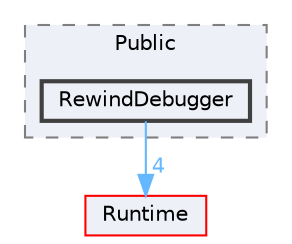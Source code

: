 digraph "RewindDebugger"
{
 // INTERACTIVE_SVG=YES
 // LATEX_PDF_SIZE
  bgcolor="transparent";
  edge [fontname=Helvetica,fontsize=10,labelfontname=Helvetica,labelfontsize=10];
  node [fontname=Helvetica,fontsize=10,shape=box,height=0.2,width=0.4];
  compound=true
  subgraph clusterdir_d648a13db9274bdc4841efe443a96b2c {
    graph [ bgcolor="#edf0f7", pencolor="grey50", label="Public", fontname=Helvetica,fontsize=10 style="filled,dashed", URL="dir_d648a13db9274bdc4841efe443a96b2c.html",tooltip=""]
  dir_a8fd2b63ed3d53c95a5aa27a745cf635 [label="RewindDebugger", fillcolor="#edf0f7", color="grey25", style="filled,bold", URL="dir_a8fd2b63ed3d53c95a5aa27a745cf635.html",tooltip=""];
  }
  dir_7536b172fbd480bfd146a1b1acd6856b [label="Runtime", fillcolor="#edf0f7", color="red", style="filled", URL="dir_7536b172fbd480bfd146a1b1acd6856b.html",tooltip=""];
  dir_a8fd2b63ed3d53c95a5aa27a745cf635->dir_7536b172fbd480bfd146a1b1acd6856b [headlabel="4", labeldistance=1.5 headhref="dir_000965_000984.html" href="dir_000965_000984.html" color="steelblue1" fontcolor="steelblue1"];
}
